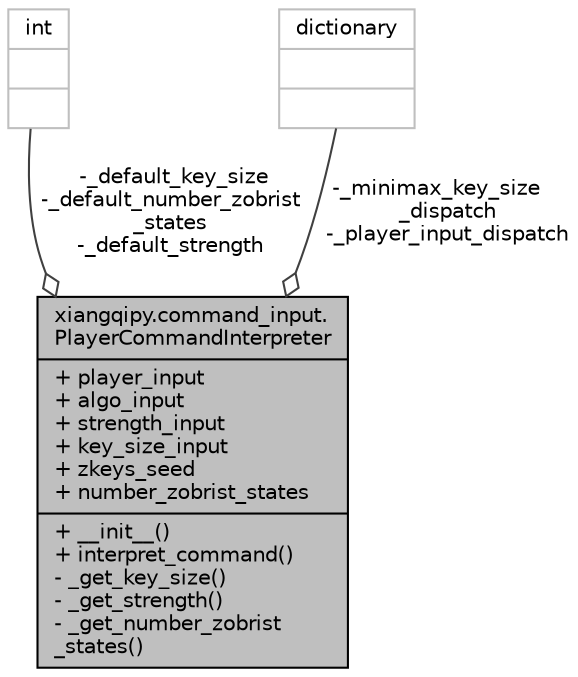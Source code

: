 digraph "xiangqipy.command_input.PlayerCommandInterpreter"
{
 // LATEX_PDF_SIZE
  edge [fontname="Helvetica",fontsize="10",labelfontname="Helvetica",labelfontsize="10"];
  node [fontname="Helvetica",fontsize="10",shape=record];
  Node1 [label="{xiangqipy.command_input.\lPlayerCommandInterpreter\n|+ player_input\l+ algo_input\l+ strength_input\l+ key_size_input\l+ zkeys_seed\l+ number_zobrist_states\l|+ __init__()\l+ interpret_command()\l- _get_key_size()\l- _get_strength()\l- _get_number_zobrist\l_states()\l}",height=0.2,width=0.4,color="black", fillcolor="grey75", style="filled", fontcolor="black",tooltip="Converts command line input related to a player into PlayerInput object."];
  Node2 -> Node1 [color="grey25",fontsize="10",style="solid",label=" -_default_key_size\n-_default_number_zobrist\l_states\n-_default_strength" ,arrowhead="odiamond",fontname="Helvetica"];
  Node2 [label="{int\n||}",height=0.2,width=0.4,color="grey75", fillcolor="white", style="filled",tooltip=" "];
  Node3 -> Node1 [color="grey25",fontsize="10",style="solid",label=" -_minimax_key_size\l_dispatch\n-_player_input_dispatch" ,arrowhead="odiamond",fontname="Helvetica"];
  Node3 [label="{dictionary\n||}",height=0.2,width=0.4,color="grey75", fillcolor="white", style="filled",tooltip=" "];
}
